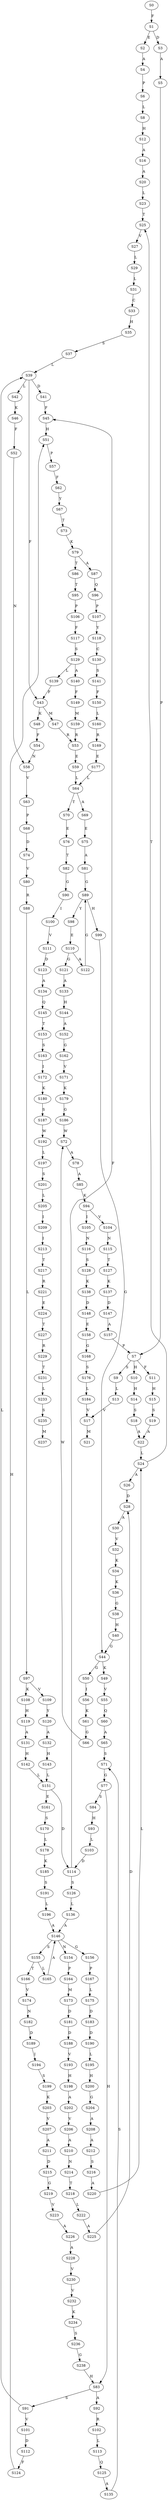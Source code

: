 strict digraph  {
	S0 -> S1 [ label = F ];
	S1 -> S2 [ label = E ];
	S1 -> S3 [ label = D ];
	S2 -> S4 [ label = A ];
	S3 -> S5 [ label = A ];
	S4 -> S6 [ label = P ];
	S5 -> S7 [ label = P ];
	S6 -> S8 [ label = L ];
	S7 -> S9 [ label = S ];
	S7 -> S10 [ label = H ];
	S7 -> S11 [ label = F ];
	S8 -> S12 [ label = H ];
	S9 -> S13 [ label = L ];
	S10 -> S14 [ label = H ];
	S11 -> S15 [ label = H ];
	S12 -> S16 [ label = A ];
	S13 -> S17 [ label = V ];
	S14 -> S18 [ label = S ];
	S15 -> S19 [ label = S ];
	S16 -> S20 [ label = A ];
	S17 -> S21 [ label = M ];
	S18 -> S22 [ label = A ];
	S19 -> S22 [ label = A ];
	S20 -> S23 [ label = L ];
	S22 -> S24 [ label = L ];
	S23 -> S25 [ label = T ];
	S24 -> S26 [ label = A ];
	S24 -> S25 [ label = T ];
	S25 -> S27 [ label = V ];
	S26 -> S28 [ label = D ];
	S27 -> S29 [ label = L ];
	S28 -> S30 [ label = A ];
	S29 -> S31 [ label = L ];
	S30 -> S32 [ label = V ];
	S31 -> S33 [ label = C ];
	S32 -> S34 [ label = K ];
	S33 -> S35 [ label = H ];
	S34 -> S36 [ label = K ];
	S35 -> S37 [ label = S ];
	S36 -> S38 [ label = G ];
	S37 -> S39 [ label = L ];
	S38 -> S40 [ label = H ];
	S39 -> S41 [ label = D ];
	S39 -> S42 [ label = L ];
	S39 -> S43 [ label = F ];
	S40 -> S44 [ label = G ];
	S41 -> S45 [ label = F ];
	S42 -> S46 [ label = K ];
	S43 -> S47 [ label = M ];
	S43 -> S48 [ label = K ];
	S44 -> S49 [ label = K ];
	S44 -> S50 [ label = G ];
	S45 -> S51 [ label = H ];
	S46 -> S52 [ label = F ];
	S47 -> S53 [ label = R ];
	S48 -> S54 [ label = F ];
	S49 -> S55 [ label = V ];
	S50 -> S56 [ label = I ];
	S51 -> S57 [ label = P ];
	S52 -> S58 [ label = N ];
	S53 -> S59 [ label = E ];
	S54 -> S58 [ label = N ];
	S55 -> S60 [ label = Q ];
	S56 -> S61 [ label = K ];
	S57 -> S62 [ label = F ];
	S58 -> S63 [ label = V ];
	S59 -> S64 [ label = L ];
	S60 -> S65 [ label = A ];
	S61 -> S66 [ label = G ];
	S62 -> S67 [ label = Y ];
	S63 -> S68 [ label = P ];
	S64 -> S69 [ label = A ];
	S64 -> S70 [ label = T ];
	S65 -> S71 [ label = S ];
	S66 -> S72 [ label = W ];
	S67 -> S73 [ label = T ];
	S68 -> S74 [ label = D ];
	S69 -> S75 [ label = E ];
	S70 -> S76 [ label = E ];
	S71 -> S77 [ label = G ];
	S72 -> S78 [ label = A ];
	S73 -> S79 [ label = K ];
	S74 -> S80 [ label = V ];
	S75 -> S81 [ label = A ];
	S76 -> S82 [ label = T ];
	S77 -> S83 [ label = H ];
	S77 -> S84 [ label = S ];
	S78 -> S85 [ label = A ];
	S79 -> S86 [ label = T ];
	S79 -> S87 [ label = A ];
	S80 -> S88 [ label = R ];
	S81 -> S89 [ label = G ];
	S82 -> S90 [ label = G ];
	S83 -> S91 [ label = S ];
	S83 -> S92 [ label = A ];
	S84 -> S93 [ label = H ];
	S85 -> S94 [ label = K ];
	S86 -> S95 [ label = T ];
	S87 -> S96 [ label = Q ];
	S88 -> S97 [ label = L ];
	S89 -> S98 [ label = Y ];
	S89 -> S99 [ label = H ];
	S90 -> S100 [ label = I ];
	S91 -> S39 [ label = L ];
	S91 -> S101 [ label = V ];
	S92 -> S102 [ label = R ];
	S93 -> S103 [ label = L ];
	S94 -> S104 [ label = V ];
	S94 -> S105 [ label = I ];
	S95 -> S106 [ label = P ];
	S96 -> S107 [ label = P ];
	S97 -> S108 [ label = K ];
	S97 -> S109 [ label = V ];
	S98 -> S110 [ label = E ];
	S99 -> S44 [ label = G ];
	S100 -> S111 [ label = V ];
	S101 -> S112 [ label = D ];
	S102 -> S113 [ label = L ];
	S103 -> S114 [ label = D ];
	S104 -> S115 [ label = N ];
	S105 -> S116 [ label = N ];
	S106 -> S117 [ label = F ];
	S107 -> S118 [ label = Y ];
	S108 -> S119 [ label = H ];
	S109 -> S120 [ label = Y ];
	S110 -> S121 [ label = G ];
	S110 -> S122 [ label = A ];
	S111 -> S123 [ label = D ];
	S112 -> S124 [ label = F ];
	S113 -> S125 [ label = Q ];
	S114 -> S126 [ label = S ];
	S114 -> S45 [ label = F ];
	S115 -> S127 [ label = T ];
	S116 -> S128 [ label = S ];
	S117 -> S129 [ label = S ];
	S118 -> S130 [ label = C ];
	S119 -> S131 [ label = A ];
	S120 -> S132 [ label = A ];
	S121 -> S133 [ label = A ];
	S122 -> S89 [ label = G ];
	S123 -> S134 [ label = A ];
	S124 -> S51 [ label = H ];
	S125 -> S135 [ label = A ];
	S126 -> S136 [ label = L ];
	S127 -> S137 [ label = K ];
	S128 -> S138 [ label = K ];
	S129 -> S139 [ label = L ];
	S129 -> S140 [ label = A ];
	S130 -> S141 [ label = S ];
	S131 -> S142 [ label = H ];
	S132 -> S143 [ label = H ];
	S133 -> S144 [ label = H ];
	S134 -> S145 [ label = Q ];
	S135 -> S71 [ label = S ];
	S136 -> S146 [ label = A ];
	S137 -> S147 [ label = D ];
	S138 -> S148 [ label = D ];
	S139 -> S43 [ label = F ];
	S140 -> S149 [ label = F ];
	S141 -> S150 [ label = F ];
	S142 -> S151 [ label = L ];
	S143 -> S151 [ label = L ];
	S144 -> S152 [ label = A ];
	S145 -> S153 [ label = T ];
	S146 -> S154 [ label = N ];
	S146 -> S155 [ label = S ];
	S146 -> S156 [ label = G ];
	S147 -> S157 [ label = A ];
	S148 -> S158 [ label = E ];
	S149 -> S159 [ label = M ];
	S150 -> S160 [ label = L ];
	S151 -> S114 [ label = D ];
	S151 -> S161 [ label = E ];
	S152 -> S162 [ label = G ];
	S153 -> S163 [ label = S ];
	S154 -> S164 [ label = P ];
	S155 -> S165 [ label = L ];
	S155 -> S166 [ label = T ];
	S156 -> S167 [ label = P ];
	S157 -> S7 [ label = P ];
	S158 -> S168 [ label = G ];
	S159 -> S53 [ label = R ];
	S160 -> S169 [ label = R ];
	S161 -> S170 [ label = S ];
	S162 -> S171 [ label = V ];
	S163 -> S172 [ label = I ];
	S164 -> S173 [ label = M ];
	S165 -> S146 [ label = A ];
	S166 -> S174 [ label = V ];
	S167 -> S175 [ label = L ];
	S168 -> S176 [ label = S ];
	S169 -> S177 [ label = E ];
	S170 -> S178 [ label = L ];
	S171 -> S179 [ label = K ];
	S172 -> S180 [ label = K ];
	S173 -> S181 [ label = D ];
	S174 -> S182 [ label = N ];
	S175 -> S183 [ label = D ];
	S176 -> S184 [ label = L ];
	S177 -> S64 [ label = L ];
	S178 -> S185 [ label = K ];
	S179 -> S186 [ label = G ];
	S180 -> S187 [ label = S ];
	S181 -> S188 [ label = D ];
	S182 -> S189 [ label = D ];
	S183 -> S190 [ label = D ];
	S184 -> S17 [ label = V ];
	S185 -> S191 [ label = S ];
	S186 -> S72 [ label = W ];
	S187 -> S192 [ label = W ];
	S188 -> S193 [ label = V ];
	S189 -> S194 [ label = I ];
	S190 -> S195 [ label = L ];
	S191 -> S196 [ label = L ];
	S192 -> S197 [ label = L ];
	S193 -> S198 [ label = H ];
	S194 -> S199 [ label = S ];
	S195 -> S200 [ label = H ];
	S196 -> S146 [ label = A ];
	S197 -> S201 [ label = S ];
	S198 -> S202 [ label = A ];
	S199 -> S203 [ label = K ];
	S200 -> S204 [ label = G ];
	S201 -> S205 [ label = L ];
	S202 -> S206 [ label = V ];
	S203 -> S207 [ label = V ];
	S204 -> S208 [ label = A ];
	S205 -> S209 [ label = I ];
	S206 -> S210 [ label = A ];
	S207 -> S211 [ label = A ];
	S208 -> S212 [ label = A ];
	S209 -> S213 [ label = I ];
	S210 -> S214 [ label = N ];
	S211 -> S215 [ label = D ];
	S212 -> S216 [ label = S ];
	S213 -> S217 [ label = T ];
	S214 -> S218 [ label = T ];
	S215 -> S219 [ label = G ];
	S216 -> S220 [ label = A ];
	S217 -> S221 [ label = R ];
	S218 -> S222 [ label = L ];
	S219 -> S223 [ label = V ];
	S220 -> S24 [ label = L ];
	S221 -> S224 [ label = E ];
	S222 -> S225 [ label = A ];
	S223 -> S226 [ label = A ];
	S224 -> S227 [ label = T ];
	S225 -> S28 [ label = D ];
	S226 -> S228 [ label = A ];
	S227 -> S229 [ label = R ];
	S228 -> S230 [ label = V ];
	S229 -> S231 [ label = T ];
	S230 -> S232 [ label = V ];
	S231 -> S233 [ label = L ];
	S232 -> S234 [ label = K ];
	S233 -> S235 [ label = S ];
	S234 -> S236 [ label = S ];
	S235 -> S237 [ label = M ];
	S236 -> S238 [ label = G ];
	S238 -> S83 [ label = H ];
}

